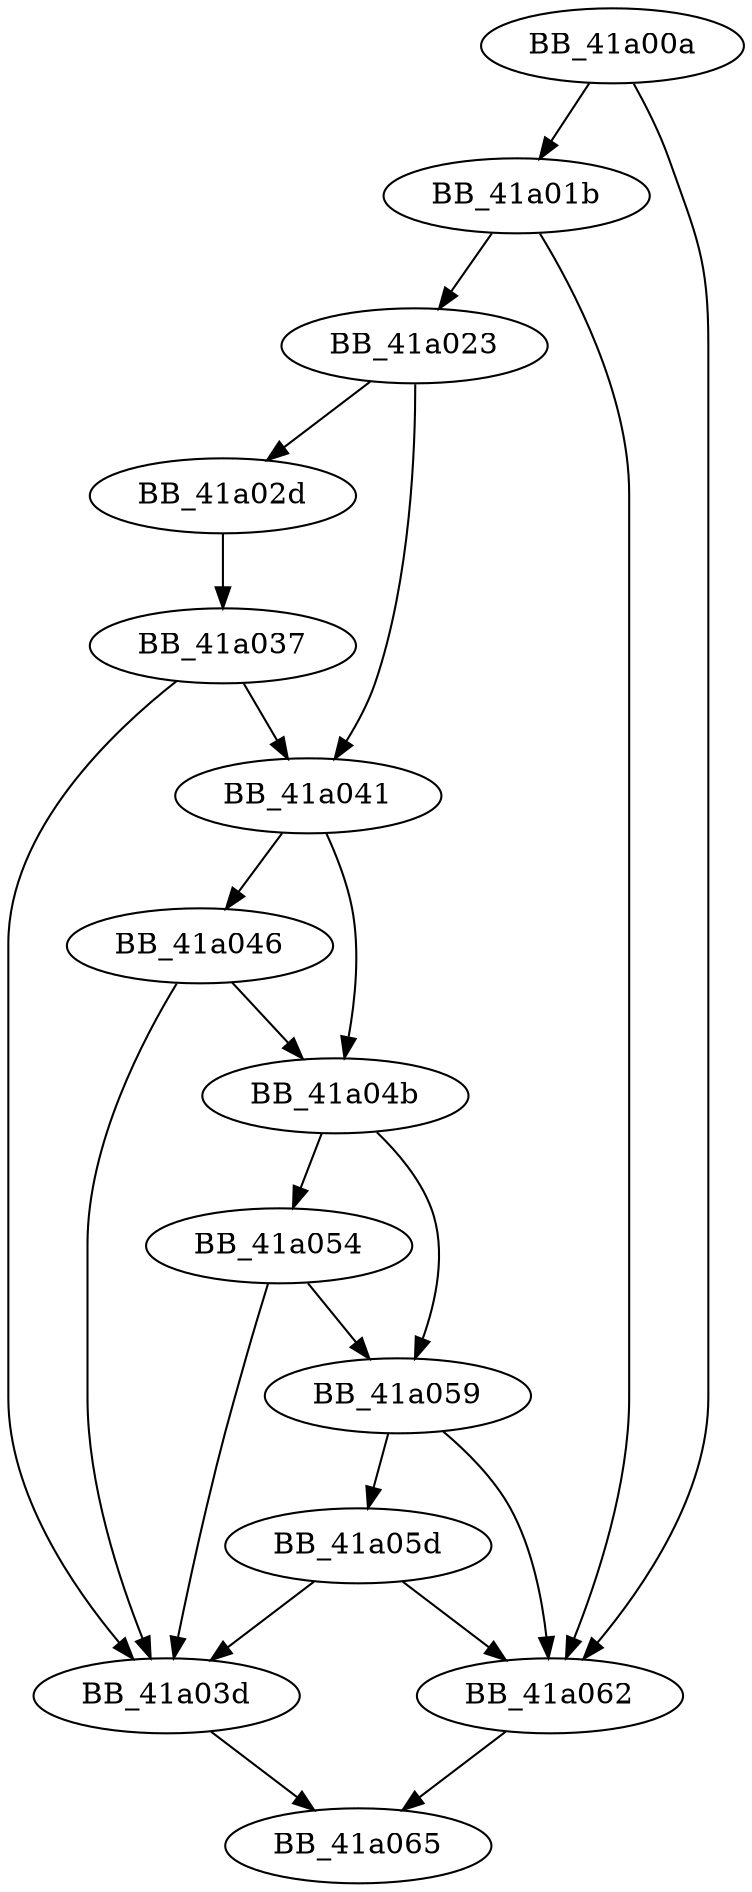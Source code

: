DiGraph ___TypeMatch{
BB_41a00a->BB_41a01b
BB_41a00a->BB_41a062
BB_41a01b->BB_41a023
BB_41a01b->BB_41a062
BB_41a023->BB_41a02d
BB_41a023->BB_41a041
BB_41a02d->BB_41a037
BB_41a037->BB_41a03d
BB_41a037->BB_41a041
BB_41a03d->BB_41a065
BB_41a041->BB_41a046
BB_41a041->BB_41a04b
BB_41a046->BB_41a03d
BB_41a046->BB_41a04b
BB_41a04b->BB_41a054
BB_41a04b->BB_41a059
BB_41a054->BB_41a03d
BB_41a054->BB_41a059
BB_41a059->BB_41a05d
BB_41a059->BB_41a062
BB_41a05d->BB_41a03d
BB_41a05d->BB_41a062
BB_41a062->BB_41a065
}

